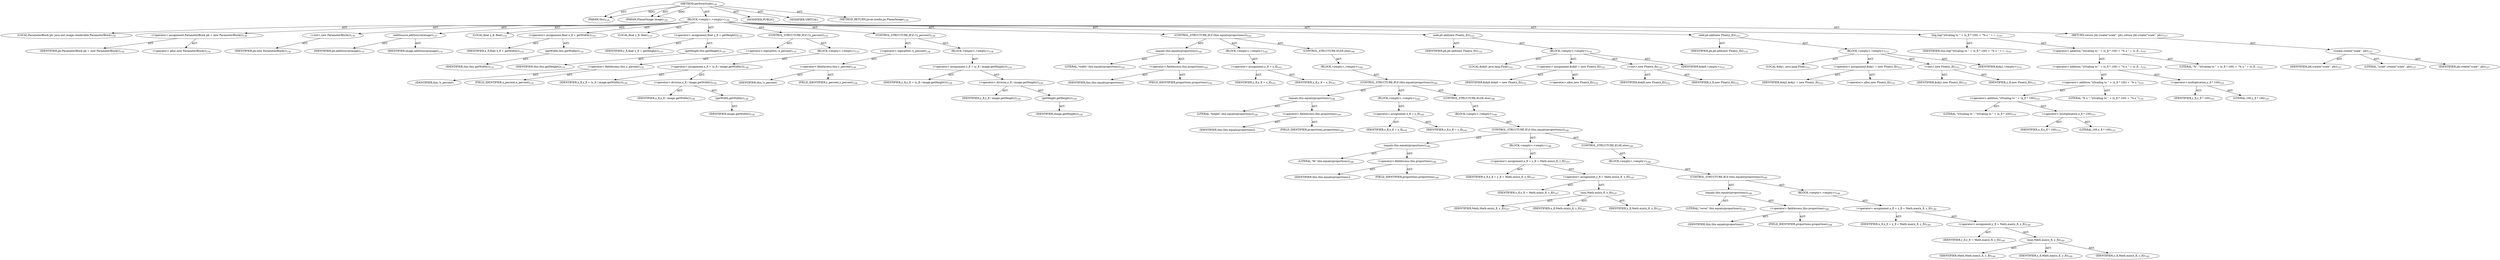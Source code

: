 digraph "performScale" {  
"111669149703" [label = <(METHOD,performScale)<SUB>129</SUB>> ]
"115964116992" [label = <(PARAM,this)<SUB>129</SUB>> ]
"115964117005" [label = <(PARAM,PlanarImage image)<SUB>129</SUB>> ]
"25769803787" [label = <(BLOCK,&lt;empty&gt;,&lt;empty&gt;)<SUB>129</SUB>> ]
"94489280516" [label = <(LOCAL,ParameterBlock pb: java.awt.image.renderable.ParameterBlock)<SUB>130</SUB>> ]
"30064771111" [label = <(&lt;operator&gt;.assignment,ParameterBlock pb = new ParameterBlock())<SUB>130</SUB>> ]
"68719476773" [label = <(IDENTIFIER,pb,ParameterBlock pb = new ParameterBlock())<SUB>130</SUB>> ]
"30064771112" [label = <(&lt;operator&gt;.alloc,new ParameterBlock())<SUB>130</SUB>> ]
"30064771113" [label = <(&lt;init&gt;,new ParameterBlock())<SUB>130</SUB>> ]
"68719476774" [label = <(IDENTIFIER,pb,new ParameterBlock())<SUB>130</SUB>> ]
"30064771114" [label = <(addSource,addSource(image))<SUB>131</SUB>> ]
"68719476775" [label = <(IDENTIFIER,pb,addSource(image))<SUB>131</SUB>> ]
"68719476776" [label = <(IDENTIFIER,image,addSource(image))<SUB>131</SUB>> ]
"94489280517" [label = <(LOCAL,float x_fl: float)<SUB>132</SUB>> ]
"30064771115" [label = <(&lt;operator&gt;.assignment,float x_fl = getWidth())<SUB>132</SUB>> ]
"68719476777" [label = <(IDENTIFIER,x_fl,float x_fl = getWidth())<SUB>132</SUB>> ]
"30064771116" [label = <(getWidth,this.getWidth())<SUB>132</SUB>> ]
"68719476736" [label = <(IDENTIFIER,this,this.getWidth())<SUB>132</SUB>> ]
"94489280518" [label = <(LOCAL,float y_fl: float)<SUB>133</SUB>> ]
"30064771117" [label = <(&lt;operator&gt;.assignment,float y_fl = getHeight())<SUB>133</SUB>> ]
"68719476778" [label = <(IDENTIFIER,y_fl,float y_fl = getHeight())<SUB>133</SUB>> ]
"30064771118" [label = <(getHeight,this.getHeight())<SUB>133</SUB>> ]
"68719476737" [label = <(IDENTIFIER,this,this.getHeight())<SUB>133</SUB>> ]
"47244640260" [label = <(CONTROL_STRUCTURE,IF,if (!x_percent))<SUB>135</SUB>> ]
"30064771119" [label = <(&lt;operator&gt;.logicalNot,!x_percent)<SUB>135</SUB>> ]
"30064771120" [label = <(&lt;operator&gt;.fieldAccess,this.x_percent)<SUB>135</SUB>> ]
"68719476779" [label = <(IDENTIFIER,this,!x_percent)> ]
"55834574861" [label = <(FIELD_IDENTIFIER,x_percent,x_percent)<SUB>135</SUB>> ]
"25769803788" [label = <(BLOCK,&lt;empty&gt;,&lt;empty&gt;)<SUB>135</SUB>> ]
"30064771121" [label = <(&lt;operator&gt;.assignment,x_fl = (x_fl / image.getWidth()))<SUB>136</SUB>> ]
"68719476780" [label = <(IDENTIFIER,x_fl,x_fl = (x_fl / image.getWidth()))<SUB>136</SUB>> ]
"30064771122" [label = <(&lt;operator&gt;.division,x_fl / image.getWidth())<SUB>136</SUB>> ]
"68719476781" [label = <(IDENTIFIER,x_fl,x_fl / image.getWidth())<SUB>136</SUB>> ]
"30064771123" [label = <(getWidth,getWidth())<SUB>136</SUB>> ]
"68719476782" [label = <(IDENTIFIER,image,getWidth())<SUB>136</SUB>> ]
"47244640261" [label = <(CONTROL_STRUCTURE,IF,if (!y_percent))<SUB>138</SUB>> ]
"30064771124" [label = <(&lt;operator&gt;.logicalNot,!y_percent)<SUB>138</SUB>> ]
"30064771125" [label = <(&lt;operator&gt;.fieldAccess,this.y_percent)<SUB>138</SUB>> ]
"68719476783" [label = <(IDENTIFIER,this,!y_percent)> ]
"55834574862" [label = <(FIELD_IDENTIFIER,y_percent,y_percent)<SUB>138</SUB>> ]
"25769803789" [label = <(BLOCK,&lt;empty&gt;,&lt;empty&gt;)<SUB>138</SUB>> ]
"30064771126" [label = <(&lt;operator&gt;.assignment,y_fl = (y_fl / image.getHeight()))<SUB>139</SUB>> ]
"68719476784" [label = <(IDENTIFIER,y_fl,y_fl = (y_fl / image.getHeight()))<SUB>139</SUB>> ]
"30064771127" [label = <(&lt;operator&gt;.division,y_fl / image.getHeight())<SUB>139</SUB>> ]
"68719476785" [label = <(IDENTIFIER,y_fl,y_fl / image.getHeight())<SUB>139</SUB>> ]
"30064771128" [label = <(getHeight,getHeight())<SUB>139</SUB>> ]
"68719476786" [label = <(IDENTIFIER,image,getHeight())<SUB>139</SUB>> ]
"47244640262" [label = <(CONTROL_STRUCTURE,IF,if (this.equals(proportions)))<SUB>142</SUB>> ]
"30064771129" [label = <(equals,this.equals(proportions))<SUB>142</SUB>> ]
"90194313234" [label = <(LITERAL,&quot;width&quot;,this.equals(proportions))<SUB>142</SUB>> ]
"30064771130" [label = <(&lt;operator&gt;.fieldAccess,this.proportions)<SUB>142</SUB>> ]
"68719476787" [label = <(IDENTIFIER,this,this.equals(proportions))> ]
"55834574863" [label = <(FIELD_IDENTIFIER,proportions,proportions)<SUB>142</SUB>> ]
"25769803790" [label = <(BLOCK,&lt;empty&gt;,&lt;empty&gt;)<SUB>142</SUB>> ]
"30064771131" [label = <(&lt;operator&gt;.assignment,y_fl = x_fl)<SUB>143</SUB>> ]
"68719476788" [label = <(IDENTIFIER,y_fl,y_fl = x_fl)<SUB>143</SUB>> ]
"68719476789" [label = <(IDENTIFIER,x_fl,y_fl = x_fl)<SUB>143</SUB>> ]
"47244640263" [label = <(CONTROL_STRUCTURE,ELSE,else)<SUB>144</SUB>> ]
"25769803791" [label = <(BLOCK,&lt;empty&gt;,&lt;empty&gt;)<SUB>144</SUB>> ]
"47244640264" [label = <(CONTROL_STRUCTURE,IF,if (this.equals(proportions)))<SUB>144</SUB>> ]
"30064771132" [label = <(equals,this.equals(proportions))<SUB>144</SUB>> ]
"90194313235" [label = <(LITERAL,&quot;height&quot;,this.equals(proportions))<SUB>144</SUB>> ]
"30064771133" [label = <(&lt;operator&gt;.fieldAccess,this.proportions)<SUB>144</SUB>> ]
"68719476790" [label = <(IDENTIFIER,this,this.equals(proportions))> ]
"55834574864" [label = <(FIELD_IDENTIFIER,proportions,proportions)<SUB>144</SUB>> ]
"25769803792" [label = <(BLOCK,&lt;empty&gt;,&lt;empty&gt;)<SUB>144</SUB>> ]
"30064771134" [label = <(&lt;operator&gt;.assignment,x_fl = y_fl)<SUB>145</SUB>> ]
"68719476791" [label = <(IDENTIFIER,x_fl,x_fl = y_fl)<SUB>145</SUB>> ]
"68719476792" [label = <(IDENTIFIER,y_fl,x_fl = y_fl)<SUB>145</SUB>> ]
"47244640265" [label = <(CONTROL_STRUCTURE,ELSE,else)<SUB>146</SUB>> ]
"25769803793" [label = <(BLOCK,&lt;empty&gt;,&lt;empty&gt;)<SUB>146</SUB>> ]
"47244640266" [label = <(CONTROL_STRUCTURE,IF,if (this.equals(proportions)))<SUB>146</SUB>> ]
"30064771135" [label = <(equals,this.equals(proportions))<SUB>146</SUB>> ]
"90194313236" [label = <(LITERAL,&quot;fit&quot;,this.equals(proportions))<SUB>146</SUB>> ]
"30064771136" [label = <(&lt;operator&gt;.fieldAccess,this.proportions)<SUB>146</SUB>> ]
"68719476793" [label = <(IDENTIFIER,this,this.equals(proportions))> ]
"55834574865" [label = <(FIELD_IDENTIFIER,proportions,proportions)<SUB>146</SUB>> ]
"25769803794" [label = <(BLOCK,&lt;empty&gt;,&lt;empty&gt;)<SUB>146</SUB>> ]
"30064771137" [label = <(&lt;operator&gt;.assignment,x_fl = y_fl = Math.min(x_fl, y_fl))<SUB>147</SUB>> ]
"68719476794" [label = <(IDENTIFIER,x_fl,x_fl = y_fl = Math.min(x_fl, y_fl))<SUB>147</SUB>> ]
"30064771138" [label = <(&lt;operator&gt;.assignment,y_fl = Math.min(x_fl, y_fl))<SUB>147</SUB>> ]
"68719476795" [label = <(IDENTIFIER,y_fl,y_fl = Math.min(x_fl, y_fl))<SUB>147</SUB>> ]
"30064771139" [label = <(min,Math.min(x_fl, y_fl))<SUB>147</SUB>> ]
"68719476796" [label = <(IDENTIFIER,Math,Math.min(x_fl, y_fl))<SUB>147</SUB>> ]
"68719476797" [label = <(IDENTIFIER,x_fl,Math.min(x_fl, y_fl))<SUB>147</SUB>> ]
"68719476798" [label = <(IDENTIFIER,y_fl,Math.min(x_fl, y_fl))<SUB>147</SUB>> ]
"47244640267" [label = <(CONTROL_STRUCTURE,ELSE,else)<SUB>148</SUB>> ]
"25769803795" [label = <(BLOCK,&lt;empty&gt;,&lt;empty&gt;)<SUB>148</SUB>> ]
"47244640268" [label = <(CONTROL_STRUCTURE,IF,if (this.equals(proportions)))<SUB>148</SUB>> ]
"30064771140" [label = <(equals,this.equals(proportions))<SUB>148</SUB>> ]
"90194313237" [label = <(LITERAL,&quot;cover&quot;,this.equals(proportions))<SUB>148</SUB>> ]
"30064771141" [label = <(&lt;operator&gt;.fieldAccess,this.proportions)<SUB>148</SUB>> ]
"68719476799" [label = <(IDENTIFIER,this,this.equals(proportions))> ]
"55834574866" [label = <(FIELD_IDENTIFIER,proportions,proportions)<SUB>148</SUB>> ]
"25769803796" [label = <(BLOCK,&lt;empty&gt;,&lt;empty&gt;)<SUB>148</SUB>> ]
"30064771142" [label = <(&lt;operator&gt;.assignment,x_fl = y_fl = Math.max(x_fl, y_fl))<SUB>149</SUB>> ]
"68719476800" [label = <(IDENTIFIER,x_fl,x_fl = y_fl = Math.max(x_fl, y_fl))<SUB>149</SUB>> ]
"30064771143" [label = <(&lt;operator&gt;.assignment,y_fl = Math.max(x_fl, y_fl))<SUB>149</SUB>> ]
"68719476801" [label = <(IDENTIFIER,y_fl,y_fl = Math.max(x_fl, y_fl))<SUB>149</SUB>> ]
"30064771144" [label = <(max,Math.max(x_fl, y_fl))<SUB>149</SUB>> ]
"68719476802" [label = <(IDENTIFIER,Math,Math.max(x_fl, y_fl))<SUB>149</SUB>> ]
"68719476803" [label = <(IDENTIFIER,x_fl,Math.max(x_fl, y_fl))<SUB>149</SUB>> ]
"68719476804" [label = <(IDENTIFIER,y_fl,Math.max(x_fl, y_fl))<SUB>149</SUB>> ]
"30064771145" [label = <(add,pb.add(new Float(x_fl)))<SUB>152</SUB>> ]
"68719476805" [label = <(IDENTIFIER,pb,pb.add(new Float(x_fl)))<SUB>152</SUB>> ]
"25769803797" [label = <(BLOCK,&lt;empty&gt;,&lt;empty&gt;)<SUB>152</SUB>> ]
"94489280519" [label = <(LOCAL,$obj0: java.lang.Float)<SUB>152</SUB>> ]
"30064771146" [label = <(&lt;operator&gt;.assignment,$obj0 = new Float(x_fl))<SUB>152</SUB>> ]
"68719476806" [label = <(IDENTIFIER,$obj0,$obj0 = new Float(x_fl))<SUB>152</SUB>> ]
"30064771147" [label = <(&lt;operator&gt;.alloc,new Float(x_fl))<SUB>152</SUB>> ]
"30064771148" [label = <(&lt;init&gt;,new Float(x_fl))<SUB>152</SUB>> ]
"68719476807" [label = <(IDENTIFIER,$obj0,new Float(x_fl))<SUB>152</SUB>> ]
"68719476808" [label = <(IDENTIFIER,x_fl,new Float(x_fl))<SUB>152</SUB>> ]
"68719476809" [label = <(IDENTIFIER,$obj0,&lt;empty&gt;)<SUB>152</SUB>> ]
"30064771149" [label = <(add,pb.add(new Float(y_fl)))<SUB>153</SUB>> ]
"68719476810" [label = <(IDENTIFIER,pb,pb.add(new Float(y_fl)))<SUB>153</SUB>> ]
"25769803798" [label = <(BLOCK,&lt;empty&gt;,&lt;empty&gt;)<SUB>153</SUB>> ]
"94489280520" [label = <(LOCAL,$obj1: java.lang.Float)<SUB>153</SUB>> ]
"30064771150" [label = <(&lt;operator&gt;.assignment,$obj1 = new Float(y_fl))<SUB>153</SUB>> ]
"68719476811" [label = <(IDENTIFIER,$obj1,$obj1 = new Float(y_fl))<SUB>153</SUB>> ]
"30064771151" [label = <(&lt;operator&gt;.alloc,new Float(y_fl))<SUB>153</SUB>> ]
"30064771152" [label = <(&lt;init&gt;,new Float(y_fl))<SUB>153</SUB>> ]
"68719476812" [label = <(IDENTIFIER,$obj1,new Float(y_fl))<SUB>153</SUB>> ]
"68719476813" [label = <(IDENTIFIER,y_fl,new Float(y_fl))<SUB>153</SUB>> ]
"68719476814" [label = <(IDENTIFIER,$obj1,&lt;empty&gt;)<SUB>153</SUB>> ]
"30064771153" [label = <(log,log(&quot;\tScaling to &quot; + (x_fl * 100) + &quot;% x &quot; + (...)<SUB>155</SUB>> ]
"68719476738" [label = <(IDENTIFIER,this,log(&quot;\tScaling to &quot; + (x_fl * 100) + &quot;% x &quot; + (...)<SUB>155</SUB>> ]
"30064771154" [label = <(&lt;operator&gt;.addition,&quot;\tScaling to &quot; + (x_fl * 100) + &quot;% x &quot; + (y_fl...)<SUB>155</SUB>> ]
"30064771155" [label = <(&lt;operator&gt;.addition,&quot;\tScaling to &quot; + (x_fl * 100) + &quot;% x &quot; + (y_fl...)<SUB>155</SUB>> ]
"30064771156" [label = <(&lt;operator&gt;.addition,&quot;\tScaling to &quot; + (x_fl * 100) + &quot;% x &quot;)<SUB>155</SUB>> ]
"30064771157" [label = <(&lt;operator&gt;.addition,&quot;\tScaling to &quot; + (x_fl * 100))<SUB>155</SUB>> ]
"90194313238" [label = <(LITERAL,&quot;\tScaling to &quot;,&quot;\tScaling to &quot; + (x_fl * 100))<SUB>155</SUB>> ]
"30064771158" [label = <(&lt;operator&gt;.multiplication,x_fl * 100)<SUB>155</SUB>> ]
"68719476815" [label = <(IDENTIFIER,x_fl,x_fl * 100)<SUB>155</SUB>> ]
"90194313239" [label = <(LITERAL,100,x_fl * 100)<SUB>155</SUB>> ]
"90194313240" [label = <(LITERAL,&quot;% x &quot;,&quot;\tScaling to &quot; + (x_fl * 100) + &quot;% x &quot;)<SUB>155</SUB>> ]
"30064771159" [label = <(&lt;operator&gt;.multiplication,y_fl * 100)<SUB>155</SUB>> ]
"68719476816" [label = <(IDENTIFIER,y_fl,y_fl * 100)<SUB>155</SUB>> ]
"90194313241" [label = <(LITERAL,100,y_fl * 100)<SUB>155</SUB>> ]
"90194313242" [label = <(LITERAL,&quot;%&quot;,&quot;\tScaling to &quot; + (x_fl * 100) + &quot;% x &quot; + (y_fl...)<SUB>155</SUB>> ]
"146028888069" [label = <(RETURN,return JAI.create(&quot;scale&quot;, pb);,return JAI.create(&quot;scale&quot;, pb);)<SUB>157</SUB>> ]
"30064771160" [label = <(create,create(&quot;scale&quot;, pb))<SUB>157</SUB>> ]
"68719476817" [label = <(IDENTIFIER,JAI,create(&quot;scale&quot;, pb))<SUB>157</SUB>> ]
"90194313243" [label = <(LITERAL,&quot;scale&quot;,create(&quot;scale&quot;, pb))<SUB>157</SUB>> ]
"68719476818" [label = <(IDENTIFIER,pb,create(&quot;scale&quot;, pb))<SUB>157</SUB>> ]
"133143986196" [label = <(MODIFIER,PUBLIC)> ]
"133143986197" [label = <(MODIFIER,VIRTUAL)> ]
"128849018887" [label = <(METHOD_RETURN,javax.media.jai.PlanarImage)<SUB>129</SUB>> ]
  "111669149703" -> "115964116992"  [ label = "AST: "] 
  "111669149703" -> "115964117005"  [ label = "AST: "] 
  "111669149703" -> "25769803787"  [ label = "AST: "] 
  "111669149703" -> "133143986196"  [ label = "AST: "] 
  "111669149703" -> "133143986197"  [ label = "AST: "] 
  "111669149703" -> "128849018887"  [ label = "AST: "] 
  "25769803787" -> "94489280516"  [ label = "AST: "] 
  "25769803787" -> "30064771111"  [ label = "AST: "] 
  "25769803787" -> "30064771113"  [ label = "AST: "] 
  "25769803787" -> "30064771114"  [ label = "AST: "] 
  "25769803787" -> "94489280517"  [ label = "AST: "] 
  "25769803787" -> "30064771115"  [ label = "AST: "] 
  "25769803787" -> "94489280518"  [ label = "AST: "] 
  "25769803787" -> "30064771117"  [ label = "AST: "] 
  "25769803787" -> "47244640260"  [ label = "AST: "] 
  "25769803787" -> "47244640261"  [ label = "AST: "] 
  "25769803787" -> "47244640262"  [ label = "AST: "] 
  "25769803787" -> "30064771145"  [ label = "AST: "] 
  "25769803787" -> "30064771149"  [ label = "AST: "] 
  "25769803787" -> "30064771153"  [ label = "AST: "] 
  "25769803787" -> "146028888069"  [ label = "AST: "] 
  "30064771111" -> "68719476773"  [ label = "AST: "] 
  "30064771111" -> "30064771112"  [ label = "AST: "] 
  "30064771113" -> "68719476774"  [ label = "AST: "] 
  "30064771114" -> "68719476775"  [ label = "AST: "] 
  "30064771114" -> "68719476776"  [ label = "AST: "] 
  "30064771115" -> "68719476777"  [ label = "AST: "] 
  "30064771115" -> "30064771116"  [ label = "AST: "] 
  "30064771116" -> "68719476736"  [ label = "AST: "] 
  "30064771117" -> "68719476778"  [ label = "AST: "] 
  "30064771117" -> "30064771118"  [ label = "AST: "] 
  "30064771118" -> "68719476737"  [ label = "AST: "] 
  "47244640260" -> "30064771119"  [ label = "AST: "] 
  "47244640260" -> "25769803788"  [ label = "AST: "] 
  "30064771119" -> "30064771120"  [ label = "AST: "] 
  "30064771120" -> "68719476779"  [ label = "AST: "] 
  "30064771120" -> "55834574861"  [ label = "AST: "] 
  "25769803788" -> "30064771121"  [ label = "AST: "] 
  "30064771121" -> "68719476780"  [ label = "AST: "] 
  "30064771121" -> "30064771122"  [ label = "AST: "] 
  "30064771122" -> "68719476781"  [ label = "AST: "] 
  "30064771122" -> "30064771123"  [ label = "AST: "] 
  "30064771123" -> "68719476782"  [ label = "AST: "] 
  "47244640261" -> "30064771124"  [ label = "AST: "] 
  "47244640261" -> "25769803789"  [ label = "AST: "] 
  "30064771124" -> "30064771125"  [ label = "AST: "] 
  "30064771125" -> "68719476783"  [ label = "AST: "] 
  "30064771125" -> "55834574862"  [ label = "AST: "] 
  "25769803789" -> "30064771126"  [ label = "AST: "] 
  "30064771126" -> "68719476784"  [ label = "AST: "] 
  "30064771126" -> "30064771127"  [ label = "AST: "] 
  "30064771127" -> "68719476785"  [ label = "AST: "] 
  "30064771127" -> "30064771128"  [ label = "AST: "] 
  "30064771128" -> "68719476786"  [ label = "AST: "] 
  "47244640262" -> "30064771129"  [ label = "AST: "] 
  "47244640262" -> "25769803790"  [ label = "AST: "] 
  "47244640262" -> "47244640263"  [ label = "AST: "] 
  "30064771129" -> "90194313234"  [ label = "AST: "] 
  "30064771129" -> "30064771130"  [ label = "AST: "] 
  "30064771130" -> "68719476787"  [ label = "AST: "] 
  "30064771130" -> "55834574863"  [ label = "AST: "] 
  "25769803790" -> "30064771131"  [ label = "AST: "] 
  "30064771131" -> "68719476788"  [ label = "AST: "] 
  "30064771131" -> "68719476789"  [ label = "AST: "] 
  "47244640263" -> "25769803791"  [ label = "AST: "] 
  "25769803791" -> "47244640264"  [ label = "AST: "] 
  "47244640264" -> "30064771132"  [ label = "AST: "] 
  "47244640264" -> "25769803792"  [ label = "AST: "] 
  "47244640264" -> "47244640265"  [ label = "AST: "] 
  "30064771132" -> "90194313235"  [ label = "AST: "] 
  "30064771132" -> "30064771133"  [ label = "AST: "] 
  "30064771133" -> "68719476790"  [ label = "AST: "] 
  "30064771133" -> "55834574864"  [ label = "AST: "] 
  "25769803792" -> "30064771134"  [ label = "AST: "] 
  "30064771134" -> "68719476791"  [ label = "AST: "] 
  "30064771134" -> "68719476792"  [ label = "AST: "] 
  "47244640265" -> "25769803793"  [ label = "AST: "] 
  "25769803793" -> "47244640266"  [ label = "AST: "] 
  "47244640266" -> "30064771135"  [ label = "AST: "] 
  "47244640266" -> "25769803794"  [ label = "AST: "] 
  "47244640266" -> "47244640267"  [ label = "AST: "] 
  "30064771135" -> "90194313236"  [ label = "AST: "] 
  "30064771135" -> "30064771136"  [ label = "AST: "] 
  "30064771136" -> "68719476793"  [ label = "AST: "] 
  "30064771136" -> "55834574865"  [ label = "AST: "] 
  "25769803794" -> "30064771137"  [ label = "AST: "] 
  "30064771137" -> "68719476794"  [ label = "AST: "] 
  "30064771137" -> "30064771138"  [ label = "AST: "] 
  "30064771138" -> "68719476795"  [ label = "AST: "] 
  "30064771138" -> "30064771139"  [ label = "AST: "] 
  "30064771139" -> "68719476796"  [ label = "AST: "] 
  "30064771139" -> "68719476797"  [ label = "AST: "] 
  "30064771139" -> "68719476798"  [ label = "AST: "] 
  "47244640267" -> "25769803795"  [ label = "AST: "] 
  "25769803795" -> "47244640268"  [ label = "AST: "] 
  "47244640268" -> "30064771140"  [ label = "AST: "] 
  "47244640268" -> "25769803796"  [ label = "AST: "] 
  "30064771140" -> "90194313237"  [ label = "AST: "] 
  "30064771140" -> "30064771141"  [ label = "AST: "] 
  "30064771141" -> "68719476799"  [ label = "AST: "] 
  "30064771141" -> "55834574866"  [ label = "AST: "] 
  "25769803796" -> "30064771142"  [ label = "AST: "] 
  "30064771142" -> "68719476800"  [ label = "AST: "] 
  "30064771142" -> "30064771143"  [ label = "AST: "] 
  "30064771143" -> "68719476801"  [ label = "AST: "] 
  "30064771143" -> "30064771144"  [ label = "AST: "] 
  "30064771144" -> "68719476802"  [ label = "AST: "] 
  "30064771144" -> "68719476803"  [ label = "AST: "] 
  "30064771144" -> "68719476804"  [ label = "AST: "] 
  "30064771145" -> "68719476805"  [ label = "AST: "] 
  "30064771145" -> "25769803797"  [ label = "AST: "] 
  "25769803797" -> "94489280519"  [ label = "AST: "] 
  "25769803797" -> "30064771146"  [ label = "AST: "] 
  "25769803797" -> "30064771148"  [ label = "AST: "] 
  "25769803797" -> "68719476809"  [ label = "AST: "] 
  "30064771146" -> "68719476806"  [ label = "AST: "] 
  "30064771146" -> "30064771147"  [ label = "AST: "] 
  "30064771148" -> "68719476807"  [ label = "AST: "] 
  "30064771148" -> "68719476808"  [ label = "AST: "] 
  "30064771149" -> "68719476810"  [ label = "AST: "] 
  "30064771149" -> "25769803798"  [ label = "AST: "] 
  "25769803798" -> "94489280520"  [ label = "AST: "] 
  "25769803798" -> "30064771150"  [ label = "AST: "] 
  "25769803798" -> "30064771152"  [ label = "AST: "] 
  "25769803798" -> "68719476814"  [ label = "AST: "] 
  "30064771150" -> "68719476811"  [ label = "AST: "] 
  "30064771150" -> "30064771151"  [ label = "AST: "] 
  "30064771152" -> "68719476812"  [ label = "AST: "] 
  "30064771152" -> "68719476813"  [ label = "AST: "] 
  "30064771153" -> "68719476738"  [ label = "AST: "] 
  "30064771153" -> "30064771154"  [ label = "AST: "] 
  "30064771154" -> "30064771155"  [ label = "AST: "] 
  "30064771154" -> "90194313242"  [ label = "AST: "] 
  "30064771155" -> "30064771156"  [ label = "AST: "] 
  "30064771155" -> "30064771159"  [ label = "AST: "] 
  "30064771156" -> "30064771157"  [ label = "AST: "] 
  "30064771156" -> "90194313240"  [ label = "AST: "] 
  "30064771157" -> "90194313238"  [ label = "AST: "] 
  "30064771157" -> "30064771158"  [ label = "AST: "] 
  "30064771158" -> "68719476815"  [ label = "AST: "] 
  "30064771158" -> "90194313239"  [ label = "AST: "] 
  "30064771159" -> "68719476816"  [ label = "AST: "] 
  "30064771159" -> "90194313241"  [ label = "AST: "] 
  "146028888069" -> "30064771160"  [ label = "AST: "] 
  "30064771160" -> "68719476817"  [ label = "AST: "] 
  "30064771160" -> "90194313243"  [ label = "AST: "] 
  "30064771160" -> "68719476818"  [ label = "AST: "] 
  "111669149703" -> "115964116992"  [ label = "DDG: "] 
  "111669149703" -> "115964117005"  [ label = "DDG: "] 
}
